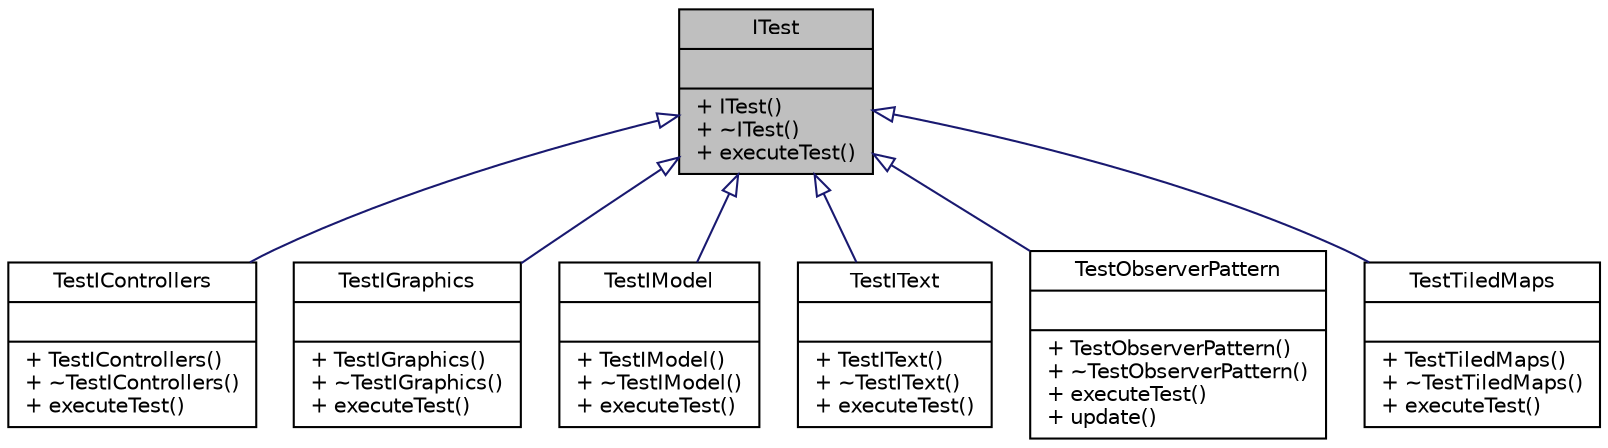 digraph "ITest"
{
 // LATEX_PDF_SIZE
  edge [fontname="Helvetica",fontsize="10",labelfontname="Helvetica",labelfontsize="10"];
  node [fontname="Helvetica",fontsize="10",shape=record];
  Node1 [label="{ITest\n||+ ITest()\l+ ~ITest()\l+ executeTest()\l}",height=0.2,width=0.4,color="black", fillcolor="grey75", style="filled", fontcolor="black",tooltip=" "];
  Node1 -> Node2 [dir="back",color="midnightblue",fontsize="10",style="solid",arrowtail="onormal",fontname="Helvetica"];
  Node2 [label="{TestIControllers\n||+ TestIControllers()\l+ ~TestIControllers()\l+ executeTest()\l}",height=0.2,width=0.4,color="black", fillcolor="white", style="filled",URL="$class_test_i_controllers.html",tooltip=" "];
  Node1 -> Node3 [dir="back",color="midnightblue",fontsize="10",style="solid",arrowtail="onormal",fontname="Helvetica"];
  Node3 [label="{TestIGraphics\n||+ TestIGraphics()\l+ ~TestIGraphics()\l+ executeTest()\l}",height=0.2,width=0.4,color="black", fillcolor="white", style="filled",URL="$class_test_i_graphics.html",tooltip="Defines a concrete implementation of the ITest interface for testing the graphics display ...."];
  Node1 -> Node4 [dir="back",color="midnightblue",fontsize="10",style="solid",arrowtail="onormal",fontname="Helvetica"];
  Node4 [label="{TestIModel\n||+ TestIModel()\l+ ~TestIModel()\l+ executeTest()\l}",height=0.2,width=0.4,color="black", fillcolor="white", style="filled",URL="$class_test_i_model.html",tooltip="Definest a concrete implementation of the ITest interface for testing the controllers interface ...."];
  Node1 -> Node5 [dir="back",color="midnightblue",fontsize="10",style="solid",arrowtail="onormal",fontname="Helvetica"];
  Node5 [label="{TestIText\n||+ TestIText()\l+ ~TestIText()\l+ executeTest()\l}",height=0.2,width=0.4,color="black", fillcolor="white", style="filled",URL="$class_test_i_text.html",tooltip="Definest a concrete implementation of the ITest interface for testing the controllers interface ...."];
  Node1 -> Node6 [dir="back",color="midnightblue",fontsize="10",style="solid",arrowtail="onormal",fontname="Helvetica"];
  Node6 [label="{TestObserverPattern\n||+ TestObserverPattern()\l+ ~TestObserverPattern()\l+ executeTest()\l+ update()\l}",height=0.2,width=0.4,color="black", fillcolor="white", style="filled",URL="$class_test_observer_pattern.html",tooltip=" "];
  Node1 -> Node7 [dir="back",color="midnightblue",fontsize="10",style="solid",arrowtail="onormal",fontname="Helvetica"];
  Node7 [label="{TestTiledMaps\n||+ TestTiledMaps()\l+ ~TestTiledMaps()\l+ executeTest()\l}",height=0.2,width=0.4,color="black", fillcolor="white", style="filled",URL="$class_test_tiled_maps.html",tooltip="Provides implementation of ITest interface to test functionality of the observer pattern objects /sum..."];
}
